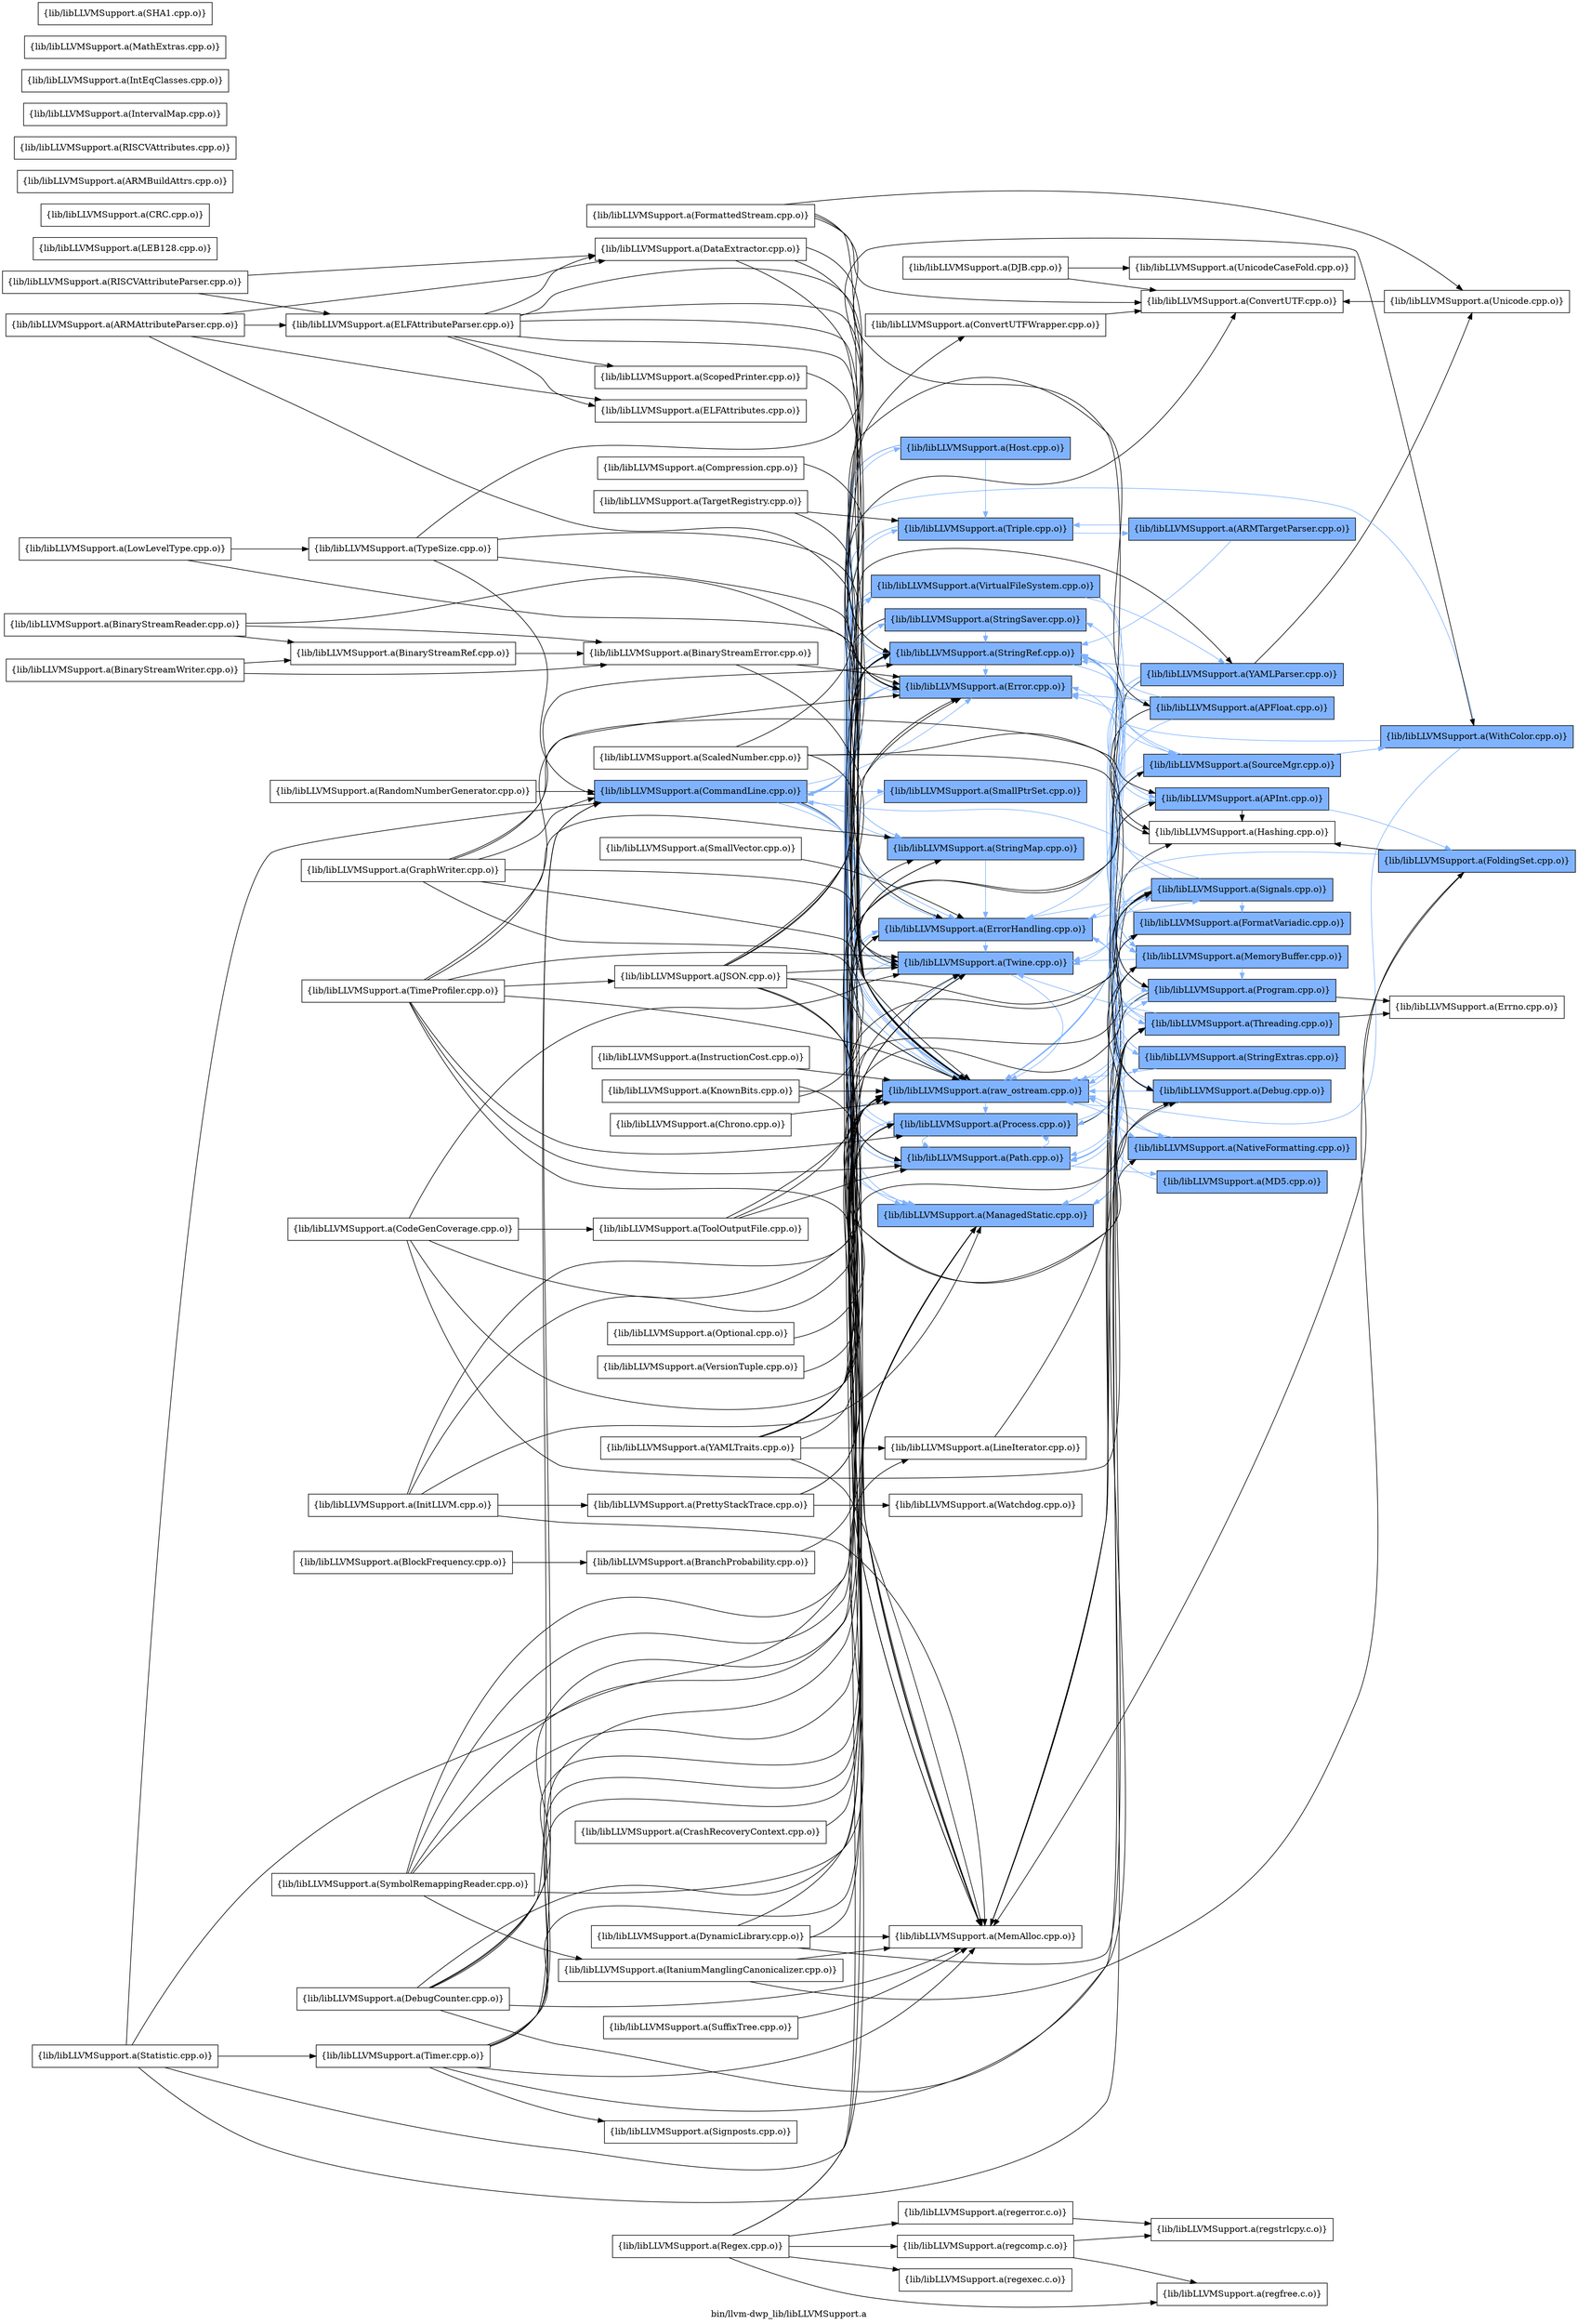 digraph "bin/llvm-dwp_lib/libLLVMSupport.a" {
	label="bin/llvm-dwp_lib/libLLVMSupport.a";
	rankdir=LR;
	{ rank=same; Node0x557914d8a108;  }
	{ rank=same; Node0x557914d8c0e8; Node0x557914d900f8; Node0x557914d8fbf8; Node0x557914d8dad8; Node0x557914d8d3f8; Node0x557914d91728; Node0x557914d7e7b8; Node0x557914d80f18; Node0x557914d912c8; Node0x557914d88c18; Node0x557914d89b68; Node0x557914d8b6e8; Node0x557914d8c1d8; Node0x557914d8ca48; Node0x557914d88588; Node0x557914d89208;  }
	{ rank=same; Node0x557914d8c9a8; Node0x557914d8e348; Node0x557914d86238; Node0x557914d7fca8; Node0x557914d7f118; Node0x557914d83ad8; Node0x557914d8f7e8; Node0x557914d89848; Node0x557914d83358; Node0x557914d91368; Node0x557914d8a8d8; Node0x557914d905a8; Node0x557914d84208; Node0x557914d897f8; Node0x557914d83a38; Node0x557914d7ead8;  }
	{ rank=same; Node0x557914d8a108;  }
	{ rank=same; Node0x557914d8c0e8; Node0x557914d900f8; Node0x557914d8fbf8; Node0x557914d8dad8; Node0x557914d8d3f8; Node0x557914d91728; Node0x557914d7e7b8; Node0x557914d80f18; Node0x557914d912c8; Node0x557914d88c18; Node0x557914d89b68; Node0x557914d8b6e8; Node0x557914d8c1d8; Node0x557914d8ca48; Node0x557914d88588; Node0x557914d89208;  }
	{ rank=same; Node0x557914d8c9a8; Node0x557914d8e348; Node0x557914d86238; Node0x557914d7fca8; Node0x557914d7f118; Node0x557914d83ad8; Node0x557914d8f7e8; Node0x557914d89848; Node0x557914d83358; Node0x557914d91368; Node0x557914d8a8d8; Node0x557914d905a8; Node0x557914d84208; Node0x557914d897f8; Node0x557914d83a38; Node0x557914d7ead8;  }

	Node0x557914d8a108 [shape=record,shape=box,group=1,style=filled,fillcolor="0.600000 0.5 1",label="{lib/libLLVMSupport.a(CommandLine.cpp.o)}"];
	Node0x557914d8a108 -> Node0x557914d8c0e8;
	Node0x557914d8a108 -> Node0x557914d900f8[color="0.600000 0.5 1"];
	Node0x557914d8a108 -> Node0x557914d8fbf8[color="0.600000 0.5 1"];
	Node0x557914d8a108 -> Node0x557914d8dad8[color="0.600000 0.5 1"];
	Node0x557914d8a108 -> Node0x557914d8d3f8;
	Node0x557914d8a108 -> Node0x557914d91728[color="0.600000 0.5 1"];
	Node0x557914d8a108 -> Node0x557914d7e7b8[color="0.600000 0.5 1"];
	Node0x557914d8a108 -> Node0x557914d80f18[color="0.600000 0.5 1"];
	Node0x557914d8a108 -> Node0x557914d912c8[color="0.600000 0.5 1"];
	Node0x557914d8a108 -> Node0x557914d88c18[color="0.600000 0.5 1"];
	Node0x557914d8a108 -> Node0x557914d89b68[color="0.600000 0.5 1"];
	Node0x557914d8a108 -> Node0x557914d8b6e8[color="0.600000 0.5 1"];
	Node0x557914d8a108 -> Node0x557914d8c1d8[color="0.600000 0.5 1"];
	Node0x557914d8a108 -> Node0x557914d8ca48[color="0.600000 0.5 1"];
	Node0x557914d8a108 -> Node0x557914d88588[color="0.600000 0.5 1"];
	Node0x557914d8a108 -> Node0x557914d89208[color="0.600000 0.5 1"];
	Node0x557914d8d6c8 [shape=record,shape=box,group=0,label="{lib/libLLVMSupport.a(DataExtractor.cpp.o)}"];
	Node0x557914d8d6c8 -> Node0x557914d900f8;
	Node0x557914d8d6c8 -> Node0x557914d912c8;
	Node0x557914d8d6c8 -> Node0x557914d8c1d8;
	Node0x557914d900f8 [shape=record,shape=box,group=1,style=filled,fillcolor="0.600000 0.5 1",label="{lib/libLLVMSupport.a(Error.cpp.o)}"];
	Node0x557914d900f8 -> Node0x557914d8fbf8[color="0.600000 0.5 1"];
	Node0x557914d900f8 -> Node0x557914d8dad8[color="0.600000 0.5 1"];
	Node0x557914d900f8 -> Node0x557914d89b68[color="0.600000 0.5 1"];
	Node0x557914d900f8 -> Node0x557914d8c1d8[color="0.600000 0.5 1"];
	Node0x557914d8fbf8 [shape=record,shape=box,group=1,style=filled,fillcolor="0.600000 0.5 1",label="{lib/libLLVMSupport.a(ErrorHandling.cpp.o)}"];
	Node0x557914d8fbf8 -> Node0x557914d8e348[color="0.600000 0.5 1"];
	Node0x557914d8fbf8 -> Node0x557914d89b68[color="0.600000 0.5 1"];
	Node0x557914d8fbf8 -> Node0x557914d8c1d8[color="0.600000 0.5 1"];
	Node0x557914d8fbf8 -> Node0x557914d86238[color="0.600000 0.5 1"];
	Node0x557914d8f1a8 [shape=record,shape=box,group=0,label="{lib/libLLVMSupport.a(InitLLVM.cpp.o)}"];
	Node0x557914d8f1a8 -> Node0x557914d8fbf8;
	Node0x557914d8f1a8 -> Node0x557914d8dad8;
	Node0x557914d8f1a8 -> Node0x557914d8d3f8;
	Node0x557914d8f1a8 -> Node0x557914d8ef78;
	Node0x557914d8f1a8 -> Node0x557914d86238;
	Node0x557914d8d3f8 [shape=record,shape=box,group=0,label="{lib/libLLVMSupport.a(MemAlloc.cpp.o)}"];
	Node0x557914d7e7b8 [shape=record,shape=box,group=1,style=filled,fillcolor="0.600000 0.5 1",label="{lib/libLLVMSupport.a(StringMap.cpp.o)}"];
	Node0x557914d7e7b8 -> Node0x557914d8fbf8[color="0.600000 0.5 1"];
	Node0x557914d912c8 [shape=record,shape=box,group=1,style=filled,fillcolor="0.600000 0.5 1",label="{lib/libLLVMSupport.a(StringRef.cpp.o)}"];
	Node0x557914d912c8 -> Node0x557914d7f118[color="0.600000 0.5 1"];
	Node0x557914d912c8 -> Node0x557914d83ad8[color="0.600000 0.5 1"];
	Node0x557914d912c8 -> Node0x557914d900f8[color="0.600000 0.5 1"];
	Node0x557914d912c8 -> Node0x557914d8f7e8;
	Node0x557914d88538 [shape=record,shape=box,group=0,label="{lib/libLLVMSupport.a(ToolOutputFile.cpp.o)}"];
	Node0x557914d88538 -> Node0x557914d8c1d8;
	Node0x557914d88538 -> Node0x557914d88588;
	Node0x557914d88538 -> Node0x557914d86238;
	Node0x557914d88c18 [shape=record,shape=box,group=1,style=filled,fillcolor="0.600000 0.5 1",label="{lib/libLLVMSupport.a(Triple.cpp.o)}"];
	Node0x557914d88c18 -> Node0x557914d912c8[color="0.600000 0.5 1"];
	Node0x557914d88c18 -> Node0x557914d89848[color="0.600000 0.5 1"];
	Node0x557914d88c18 -> Node0x557914d89b68[color="0.600000 0.5 1"];
	Node0x557914d89b68 [shape=record,shape=box,group=1,style=filled,fillcolor="0.600000 0.5 1",label="{lib/libLLVMSupport.a(Twine.cpp.o)}"];
	Node0x557914d89b68 -> Node0x557914d8c1d8[color="0.600000 0.5 1"];
	Node0x557914d8b878 [shape=record,shape=box,group=1,style=filled,fillcolor="0.600000 0.5 1",label="{lib/libLLVMSupport.a(WithColor.cpp.o)}"];
	Node0x557914d8b878 -> Node0x557914d8a108[color="0.600000 0.5 1"];
	Node0x557914d8b878 -> Node0x557914d900f8[color="0.600000 0.5 1"];
	Node0x557914d8b878 -> Node0x557914d8c1d8[color="0.600000 0.5 1"];
	Node0x557914d8c1d8 [shape=record,shape=box,group=1,style=filled,fillcolor="0.600000 0.5 1",label="{lib/libLLVMSupport.a(raw_ostream.cpp.o)}"];
	Node0x557914d8c1d8 -> Node0x557914d900f8[color="0.600000 0.5 1"];
	Node0x557914d8c1d8 -> Node0x557914d8fbf8[color="0.600000 0.5 1"];
	Node0x557914d8c1d8 -> Node0x557914d905a8[color="0.600000 0.5 1"];
	Node0x557914d8c1d8 -> Node0x557914d84208[color="0.600000 0.5 1"];
	Node0x557914d8c1d8 -> Node0x557914d89b68[color="0.600000 0.5 1"];
	Node0x557914d8c1d8 -> Node0x557914d88588[color="0.600000 0.5 1"];
	Node0x557914d8c1d8 -> Node0x557914d89208[color="0.600000 0.5 1"];
	Node0x557914d8c1d8 -> Node0x557914d897f8[color="0.600000 0.5 1"];
	Node0x557914d88588 [shape=record,shape=box,group=1,style=filled,fillcolor="0.600000 0.5 1",label="{lib/libLLVMSupport.a(Path.cpp.o)}"];
	Node0x557914d88588 -> Node0x557914d900f8[color="0.600000 0.5 1"];
	Node0x557914d88588 -> Node0x557914d83a38[color="0.600000 0.5 1"];
	Node0x557914d88588 -> Node0x557914d912c8[color="0.600000 0.5 1"];
	Node0x557914d88588 -> Node0x557914d89b68[color="0.600000 0.5 1"];
	Node0x557914d88588 -> Node0x557914d89208[color="0.600000 0.5 1"];
	Node0x557914d88588 -> Node0x557914d86238[color="0.600000 0.5 1"];
	Node0x557914d801f8 [shape=record,shape=box,group=0,label="{lib/libLLVMSupport.a(TargetRegistry.cpp.o)}"];
	Node0x557914d801f8 -> Node0x557914d88c18;
	Node0x557914d801f8 -> Node0x557914d8c1d8;
	Node0x557914d7f118 [shape=record,shape=box,group=1,style=filled,fillcolor="0.600000 0.5 1",label="{lib/libLLVMSupport.a(APFloat.cpp.o)}"];
	Node0x557914d7f118 -> Node0x557914d83ad8[color="0.600000 0.5 1"];
	Node0x557914d7f118 -> Node0x557914d900f8[color="0.600000 0.5 1"];
	Node0x557914d7f118 -> Node0x557914d8f7e8;
	Node0x557914d7f118 -> Node0x557914d912c8[color="0.600000 0.5 1"];
	Node0x557914d7f118 -> Node0x557914d8c1d8[color="0.600000 0.5 1"];
	Node0x557914d83ad8 [shape=record,shape=box,group=1,style=filled,fillcolor="0.600000 0.5 1",label="{lib/libLLVMSupport.a(APInt.cpp.o)}"];
	Node0x557914d83ad8 -> Node0x557914d90828[color="0.600000 0.5 1"];
	Node0x557914d83ad8 -> Node0x557914d8f7e8;
	Node0x557914d83ad8 -> Node0x557914d8c1d8[color="0.600000 0.5 1"];
	Node0x557914d8ea28 [shape=record,shape=box,group=0,label="{lib/libLLVMSupport.a(KnownBits.cpp.o)}"];
	Node0x557914d8ea28 -> Node0x557914d83ad8;
	Node0x557914d8ea28 -> Node0x557914d8e348;
	Node0x557914d8ea28 -> Node0x557914d8c1d8;
	Node0x557914d91728 [shape=record,shape=box,group=1,style=filled,fillcolor="0.600000 0.5 1",label="{lib/libLLVMSupport.a(SmallPtrSet.cpp.o)}"];
	Node0x557914d91728 -> Node0x557914d8fbf8[color="0.600000 0.5 1"];
	Node0x557914d7ead8 [shape=record,shape=box,group=1,style=filled,fillcolor="0.600000 0.5 1",label="{lib/libLLVMSupport.a(StringExtras.cpp.o)}"];
	Node0x557914d7ead8 -> Node0x557914d912c8[color="0.600000 0.5 1"];
	Node0x557914d7ead8 -> Node0x557914d8c1d8[color="0.600000 0.5 1"];
	Node0x557914d8a7e8 [shape=record,shape=box,group=0,label="{lib/libLLVMSupport.a(TypeSize.cpp.o)}"];
	Node0x557914d8a7e8 -> Node0x557914d8a108;
	Node0x557914d8a7e8 -> Node0x557914d8fbf8;
	Node0x557914d8a7e8 -> Node0x557914d8b878;
	Node0x557914d8a7e8 -> Node0x557914d8c1d8;
	Node0x557914d8e348 [shape=record,shape=box,group=1,style=filled,fillcolor="0.600000 0.5 1",label="{lib/libLLVMSupport.a(Debug.cpp.o)}"];
	Node0x557914d8e348 -> Node0x557914d8dad8[color="0.600000 0.5 1"];
	Node0x557914d8e348 -> Node0x557914d8c1d8[color="0.600000 0.5 1"];
	Node0x557914d8dad8 [shape=record,shape=box,group=1,style=filled,fillcolor="0.600000 0.5 1",label="{lib/libLLVMSupport.a(ManagedStatic.cpp.o)}"];
	Node0x557914d8dad8 -> Node0x557914d7fca8[color="0.600000 0.5 1"];
	Node0x557914d89c58 [shape=record,shape=box,group=0,label="{lib/libLLVMSupport.a(BranchProbability.cpp.o)}"];
	Node0x557914d89c58 -> Node0x557914d8c1d8;
	Node0x557914d8a388 [shape=record,shape=box,group=0,label="{lib/libLLVMSupport.a(CodeGenCoverage.cpp.o)}"];
	Node0x557914d8a388 -> Node0x557914d88538;
	Node0x557914d8a388 -> Node0x557914d89b68;
	Node0x557914d8a388 -> Node0x557914d8c1d8;
	Node0x557914d8a388 -> Node0x557914d89208;
	Node0x557914d8a388 -> Node0x557914d7fca8;
	Node0x557914d8fdd8 [shape=record,shape=box,group=0,label="{lib/libLLVMSupport.a(GraphWriter.cpp.o)}"];
	Node0x557914d8fdd8 -> Node0x557914d8a108;
	Node0x557914d8fdd8 -> Node0x557914d912c8;
	Node0x557914d8fdd8 -> Node0x557914d89b68;
	Node0x557914d8fdd8 -> Node0x557914d8c1d8;
	Node0x557914d8fdd8 -> Node0x557914d88588;
	Node0x557914d8fdd8 -> Node0x557914d897f8;
	Node0x557914d8bdc8 [shape=record,shape=box,group=0,label="{lib/libLLVMSupport.a(DynamicLibrary.cpp.o)}"];
	Node0x557914d8bdc8 -> Node0x557914d8dad8;
	Node0x557914d8bdc8 -> Node0x557914d8d3f8;
	Node0x557914d8bdc8 -> Node0x557914d7e7b8;
	Node0x557914d8bdc8 -> Node0x557914d7fca8;
	Node0x557914d8f7e8 [shape=record,shape=box,group=0,label="{lib/libLLVMSupport.a(Hashing.cpp.o)}"];
	Node0x557914d83a38 [shape=record,shape=box,group=1,style=filled,fillcolor="0.600000 0.5 1",label="{lib/libLLVMSupport.a(MD5.cpp.o)}"];
	Node0x557914d83a38 -> Node0x557914d8c1d8[color="0.600000 0.5 1"];
	Node0x557914d91a48 [shape=record,shape=box,group=0,label="{lib/libLLVMSupport.a(Timer.cpp.o)}"];
	Node0x557914d91a48 -> Node0x557914d8a108;
	Node0x557914d91a48 -> Node0x557914d8dad8;
	Node0x557914d91a48 -> Node0x557914d8d3f8;
	Node0x557914d91a48 -> Node0x557914d7e7b8;
	Node0x557914d91a48 -> Node0x557914d88308;
	Node0x557914d91a48 -> Node0x557914d8c1d8;
	Node0x557914d91a48 -> Node0x557914d89208;
	Node0x557914d91a48 -> Node0x557914d7fca8;
	Node0x557914d83358 [shape=record,shape=box,group=1,style=filled,fillcolor="0.600000 0.5 1",label="{lib/libLLVMSupport.a(MemoryBuffer.cpp.o)}"];
	Node0x557914d83358 -> Node0x557914d900f8[color="0.600000 0.5 1"];
	Node0x557914d83358 -> Node0x557914d89b68[color="0.600000 0.5 1"];
	Node0x557914d83358 -> Node0x557914d88588[color="0.600000 0.5 1"];
	Node0x557914d83358 -> Node0x557914d89208[color="0.600000 0.5 1"];
	Node0x557914d83358 -> Node0x557914d897f8[color="0.600000 0.5 1"];
	Node0x557914d91368 [shape=record,shape=box,group=1,style=filled,fillcolor="0.600000 0.5 1",label="{lib/libLLVMSupport.a(SourceMgr.cpp.o)}"];
	Node0x557914d91368 -> Node0x557914d83358[color="0.600000 0.5 1"];
	Node0x557914d91368 -> Node0x557914d912c8[color="0.600000 0.5 1"];
	Node0x557914d91368 -> Node0x557914d89b68[color="0.600000 0.5 1"];
	Node0x557914d91368 -> Node0x557914d8b878[color="0.600000 0.5 1"];
	Node0x557914d91368 -> Node0x557914d8c1d8[color="0.600000 0.5 1"];
	Node0x557914d91368 -> Node0x557914d88588[color="0.600000 0.5 1"];
	Node0x557914d90828 [shape=record,shape=box,group=1,style=filled,fillcolor="0.600000 0.5 1",label="{lib/libLLVMSupport.a(FoldingSet.cpp.o)}"];
	Node0x557914d90828 -> Node0x557914d8fbf8[color="0.600000 0.5 1"];
	Node0x557914d90828 -> Node0x557914d8f7e8;
	Node0x557914d90828 -> Node0x557914d8d3f8;
	Node0x557914d8e2f8 [shape=record,shape=box,group=0,label="{lib/libLLVMSupport.a(LEB128.cpp.o)}"];
	Node0x557914d8db28 [shape=record,shape=box,group=0,label="{lib/libLLVMSupport.a(DJB.cpp.o)}"];
	Node0x557914d8db28 -> Node0x557914d8c9a8;
	Node0x557914d8db28 -> Node0x557914d8aa68;
	Node0x557914d86af8 [shape=record,shape=box,group=0,label="{lib/libLLVMSupport.a(BinaryStreamWriter.cpp.o)}"];
	Node0x557914d86af8 -> Node0x557914d87728;
	Node0x557914d86af8 -> Node0x557914d85dd8;
	Node0x557914d905a8 [shape=record,shape=box,group=1,style=filled,fillcolor="0.600000 0.5 1",label="{lib/libLLVMSupport.a(FormatVariadic.cpp.o)}"];
	Node0x557914d905a8 -> Node0x557914d912c8[color="0.600000 0.5 1"];
	Node0x557914d84208 [shape=record,shape=box,group=1,style=filled,fillcolor="0.600000 0.5 1",label="{lib/libLLVMSupport.a(NativeFormatting.cpp.o)}"];
	Node0x557914d84208 -> Node0x557914d8c1d8[color="0.600000 0.5 1"];
	Node0x557914d900a8 [shape=record,shape=box,group=0,label="{lib/libLLVMSupport.a(ScopedPrinter.cpp.o)}"];
	Node0x557914d900a8 -> Node0x557914d8c1d8;
	Node0x557914d8f338 [shape=record,shape=box,group=0,label="{lib/libLLVMSupport.a(Optional.cpp.o)}"];
	Node0x557914d8f338 -> Node0x557914d8c1d8;
	Node0x557914d88998 [shape=record,shape=box,group=0,label="{lib/libLLVMSupport.a(Compression.cpp.o)}"];
	Node0x557914d88998 -> Node0x557914d900f8;
	Node0x557914d86238 [shape=record,shape=box,group=1,style=filled,fillcolor="0.600000 0.5 1",label="{lib/libLLVMSupport.a(Signals.cpp.o)}"];
	Node0x557914d86238 -> Node0x557914d8a108[color="0.600000 0.5 1"];
	Node0x557914d86238 -> Node0x557914d8fbf8[color="0.600000 0.5 1"];
	Node0x557914d86238 -> Node0x557914d905a8[color="0.600000 0.5 1"];
	Node0x557914d86238 -> Node0x557914d8dad8[color="0.600000 0.5 1"];
	Node0x557914d86238 -> Node0x557914d8d3f8;
	Node0x557914d86238 -> Node0x557914d83358[color="0.600000 0.5 1"];
	Node0x557914d86238 -> Node0x557914d84208[color="0.600000 0.5 1"];
	Node0x557914d86238 -> Node0x557914d912c8[color="0.600000 0.5 1"];
	Node0x557914d86238 -> Node0x557914d89b68[color="0.600000 0.5 1"];
	Node0x557914d86238 -> Node0x557914d8c1d8[color="0.600000 0.5 1"];
	Node0x557914d86238 -> Node0x557914d88588[color="0.600000 0.5 1"];
	Node0x557914d86238 -> Node0x557914d897f8[color="0.600000 0.5 1"];
	Node0x557914d86238 -> Node0x557914d7fca8[color="0.600000 0.5 1"];
	Node0x557914d8c778 [shape=record,shape=box,group=0,label="{lib/libLLVMSupport.a(CRC.cpp.o)}"];
	Node0x557914d8ca48 [shape=record,shape=box,group=1,style=filled,fillcolor="0.600000 0.5 1",label="{lib/libLLVMSupport.a(Host.cpp.o)}"];
	Node0x557914d8ca48 -> Node0x557914d8d3f8;
	Node0x557914d8ca48 -> Node0x557914d7e7b8[color="0.600000 0.5 1"];
	Node0x557914d8ca48 -> Node0x557914d912c8[color="0.600000 0.5 1"];
	Node0x557914d8ca48 -> Node0x557914d88c18[color="0.600000 0.5 1"];
	Node0x557914d8ca48 -> Node0x557914d8c1d8[color="0.600000 0.5 1"];
	Node0x557914d80f18 [shape=record,shape=box,group=1,style=filled,fillcolor="0.600000 0.5 1",label="{lib/libLLVMSupport.a(StringSaver.cpp.o)}"];
	Node0x557914d80f18 -> Node0x557914d8d3f8;
	Node0x557914d80f18 -> Node0x557914d912c8[color="0.600000 0.5 1"];
	Node0x557914d86ff8 [shape=record,shape=box,group=0,label="{lib/libLLVMSupport.a(ARMBuildAttrs.cpp.o)}"];
	Node0x557914d8e7a8 [shape=record,shape=box,group=0,label="{lib/libLLVMSupport.a(ELFAttributeParser.cpp.o)}"];
	Node0x557914d8e7a8 -> Node0x557914d8d6c8;
	Node0x557914d8e7a8 -> Node0x557914d8f3d8;
	Node0x557914d8e7a8 -> Node0x557914d900f8;
	Node0x557914d8e7a8 -> Node0x557914d900a8;
	Node0x557914d8e7a8 -> Node0x557914d912c8;
	Node0x557914d8e7a8 -> Node0x557914d89b68;
	Node0x557914d8e7a8 -> Node0x557914d8c1d8;
	Node0x557914d903c8 [shape=record,shape=box,group=0,label="{lib/libLLVMSupport.a(RISCVAttributes.cpp.o)}"];
	Node0x557914d85bf8 [shape=record,shape=box,group=0,label="{lib/libLLVMSupport.a(BinaryStreamReader.cpp.o)}"];
	Node0x557914d85bf8 -> Node0x557914d87728;
	Node0x557914d85bf8 -> Node0x557914d85dd8;
	Node0x557914d85bf8 -> Node0x557914d900f8;
	Node0x557914d87728 [shape=record,shape=box,group=0,label="{lib/libLLVMSupport.a(BinaryStreamError.cpp.o)}"];
	Node0x557914d87728 -> Node0x557914d900f8;
	Node0x557914d87728 -> Node0x557914d8c1d8;
	Node0x557914d85dd8 [shape=record,shape=box,group=0,label="{lib/libLLVMSupport.a(BinaryStreamRef.cpp.o)}"];
	Node0x557914d85dd8 -> Node0x557914d87728;
	Node0x557914d877c8 [shape=record,shape=box,group=0,label="{lib/libLLVMSupport.a(ARMAttributeParser.cpp.o)}"];
	Node0x557914d877c8 -> Node0x557914d8d6c8;
	Node0x557914d877c8 -> Node0x557914d8e7a8;
	Node0x557914d877c8 -> Node0x557914d8f3d8;
	Node0x557914d877c8 -> Node0x557914d8c1d8;
	Node0x557914d8f3d8 [shape=record,shape=box,group=0,label="{lib/libLLVMSupport.a(ELFAttributes.cpp.o)}"];
	Node0x557914d89208 [shape=record,shape=box,group=1,style=filled,fillcolor="0.600000 0.5 1",label="{lib/libLLVMSupport.a(Process.cpp.o)}"];
	Node0x557914d89208 -> Node0x557914d900f8[color="0.600000 0.5 1"];
	Node0x557914d89208 -> Node0x557914d8f7e8;
	Node0x557914d89208 -> Node0x557914d8dad8[color="0.600000 0.5 1"];
	Node0x557914d89208 -> Node0x557914d7ead8[color="0.600000 0.5 1"];
	Node0x557914d89208 -> Node0x557914d88588[color="0.600000 0.5 1"];
	Node0x557914d7fca8 [shape=record,shape=box,group=1,style=filled,fillcolor="0.600000 0.5 1",label="{lib/libLLVMSupport.a(Threading.cpp.o)}"];
	Node0x557914d7fca8 -> Node0x557914d8fbf8[color="0.600000 0.5 1"];
	Node0x557914d7fca8 -> Node0x557914d8d3f8;
	Node0x557914d7fca8 -> Node0x557914d912c8[color="0.600000 0.5 1"];
	Node0x557914d7fca8 -> Node0x557914d89b68[color="0.600000 0.5 1"];
	Node0x557914d7fca8 -> Node0x557914d8a518;
	Node0x557914d8c0e8 [shape=record,shape=box,group=0,label="{lib/libLLVMSupport.a(ConvertUTFWrapper.cpp.o)}"];
	Node0x557914d8c0e8 -> Node0x557914d8c9a8;
	Node0x557914d8b6e8 [shape=record,shape=box,group=1,style=filled,fillcolor="0.600000 0.5 1",label="{lib/libLLVMSupport.a(VirtualFileSystem.cpp.o)}"];
	Node0x557914d8b6e8 -> Node0x557914d900f8[color="0.600000 0.5 1"];
	Node0x557914d8b6e8 -> Node0x557914d8d3f8;
	Node0x557914d8b6e8 -> Node0x557914d83358[color="0.600000 0.5 1"];
	Node0x557914d8b6e8 -> Node0x557914d91368[color="0.600000 0.5 1"];
	Node0x557914d8b6e8 -> Node0x557914d7e7b8[color="0.600000 0.5 1"];
	Node0x557914d8b6e8 -> Node0x557914d912c8[color="0.600000 0.5 1"];
	Node0x557914d8b6e8 -> Node0x557914d89b68[color="0.600000 0.5 1"];
	Node0x557914d8b6e8 -> Node0x557914d8a8d8[color="0.600000 0.5 1"];
	Node0x557914d8b6e8 -> Node0x557914d8c1d8[color="0.600000 0.5 1"];
	Node0x557914d8b6e8 -> Node0x557914d88588[color="0.600000 0.5 1"];
	Node0x557914d8c9a8 [shape=record,shape=box,group=0,label="{lib/libLLVMSupport.a(ConvertUTF.cpp.o)}"];
	Node0x557914d8aa68 [shape=record,shape=box,group=0,label="{lib/libLLVMSupport.a(UnicodeCaseFold.cpp.o)}"];
	Node0x557914d897f8 [shape=record,shape=box,group=1,style=filled,fillcolor="0.600000 0.5 1",label="{lib/libLLVMSupport.a(Program.cpp.o)}"];
	Node0x557914d897f8 -> Node0x557914d8d3f8;
	Node0x557914d897f8 -> Node0x557914d7ead8[color="0.600000 0.5 1"];
	Node0x557914d897f8 -> Node0x557914d80f18[color="0.600000 0.5 1"];
	Node0x557914d897f8 -> Node0x557914d912c8[color="0.600000 0.5 1"];
	Node0x557914d897f8 -> Node0x557914d8c1d8[color="0.600000 0.5 1"];
	Node0x557914d897f8 -> Node0x557914d88588[color="0.600000 0.5 1"];
	Node0x557914d897f8 -> Node0x557914d8a518;
	Node0x557914d8ef78 [shape=record,shape=box,group=0,label="{lib/libLLVMSupport.a(PrettyStackTrace.cpp.o)}"];
	Node0x557914d8ef78 -> Node0x557914d8c1d8;
	Node0x557914d8ef78 -> Node0x557914d86238;
	Node0x557914d8ef78 -> Node0x557914d7f028;
	Node0x557914d7f028 [shape=record,shape=box,group=0,label="{lib/libLLVMSupport.a(Watchdog.cpp.o)}"];
	Node0x557914d90918 [shape=record,shape=box,group=0,label="{lib/libLLVMSupport.a(RISCVAttributeParser.cpp.o)}"];
	Node0x557914d90918 -> Node0x557914d8d6c8;
	Node0x557914d90918 -> Node0x557914d8e7a8;
	Node0x557914d90fa8 [shape=record,shape=box,group=0,label="{lib/libLLVMSupport.a(SmallVector.cpp.o)}"];
	Node0x557914d90fa8 -> Node0x557914d8fbf8;
	Node0x557914d88308 [shape=record,shape=box,group=0,label="{lib/libLLVMSupport.a(Signposts.cpp.o)}"];
	Node0x557914d89848 [shape=record,shape=box,group=1,style=filled,fillcolor="0.600000 0.5 1",label="{lib/libLLVMSupport.a(ARMTargetParser.cpp.o)}"];
	Node0x557914d89848 -> Node0x557914d912c8[color="0.600000 0.5 1"];
	Node0x557914d89848 -> Node0x557914d88c18[color="0.600000 0.5 1"];
	Node0x557914d8a8d8 [shape=record,shape=box,group=1,style=filled,fillcolor="0.600000 0.5 1",label="{lib/libLLVMSupport.a(YAMLParser.cpp.o)}"];
	Node0x557914d8a8d8 -> Node0x557914d8fbf8[color="0.600000 0.5 1"];
	Node0x557914d8a8d8 -> Node0x557914d8d3f8;
	Node0x557914d8a8d8 -> Node0x557914d83358[color="0.600000 0.5 1"];
	Node0x557914d8a8d8 -> Node0x557914d91368[color="0.600000 0.5 1"];
	Node0x557914d8a8d8 -> Node0x557914d912c8[color="0.600000 0.5 1"];
	Node0x557914d8a8d8 -> Node0x557914d8b4b8;
	Node0x557914d8a8d8 -> Node0x557914d8c1d8[color="0.600000 0.5 1"];
	Node0x557914d8b4b8 [shape=record,shape=box,group=0,label="{lib/libLLVMSupport.a(Unicode.cpp.o)}"];
	Node0x557914d8b4b8 -> Node0x557914d8c9a8;
	Node0x557914d88d08 [shape=record,shape=box,group=0,label="{lib/libLLVMSupport.a(CrashRecoveryContext.cpp.o)}"];
	Node0x557914d88d08 -> Node0x557914d8dad8;
	Node0x557914d8a518 [shape=record,shape=box,group=0,label="{lib/libLLVMSupport.a(Errno.cpp.o)}"];
	Node0x557914d81b48 [shape=record,shape=box,group=0,label="{lib/libLLVMSupport.a(LowLevelType.cpp.o)}"];
	Node0x557914d81b48 -> Node0x557914d8a7e8;
	Node0x557914d81b48 -> Node0x557914d8c1d8;
	Node0x557914d91b38 [shape=record,shape=box,group=0,label="{lib/libLLVMSupport.a(BlockFrequency.cpp.o)}"];
	Node0x557914d91b38 -> Node0x557914d89c58;
	Node0x557914d8e488 [shape=record,shape=box,group=0,label="{lib/libLLVMSupport.a(IntervalMap.cpp.o)}"];
	Node0x557914d80a18 [shape=record,shape=box,group=0,label="{lib/libLLVMSupport.a(IntEqClasses.cpp.o)}"];
	Node0x557914d859c8 [shape=record,shape=box,group=0,label="{lib/libLLVMSupport.a(MathExtras.cpp.o)}"];
	Node0x557914d7e1c8 [shape=record,shape=box,group=0,label="{lib/libLLVMSupport.a(FormattedStream.cpp.o)}"];
	Node0x557914d7e1c8 -> Node0x557914d8c9a8;
	Node0x557914d7e1c8 -> Node0x557914d8e348;
	Node0x557914d7e1c8 -> Node0x557914d8b4b8;
	Node0x557914d7e1c8 -> Node0x557914d8c1d8;
	Node0x557914d864b8 [shape=record,shape=box,group=0,label="{lib/libLLVMSupport.a(ScaledNumber.cpp.o)}"];
	Node0x557914d864b8 -> Node0x557914d7f118;
	Node0x557914d864b8 -> Node0x557914d83ad8;
	Node0x557914d864b8 -> Node0x557914d8e348;
	Node0x557914d864b8 -> Node0x557914d8c1d8;
	Node0x557914d88ee8 [shape=record,shape=box,group=0,label="{lib/libLLVMSupport.a(YAMLTraits.cpp.o)}"];
	Node0x557914d88ee8 -> Node0x557914d8fbf8;
	Node0x557914d88ee8 -> Node0x557914d8d3f8;
	Node0x557914d88ee8 -> Node0x557914d83358;
	Node0x557914d88ee8 -> Node0x557914d91368;
	Node0x557914d88ee8 -> Node0x557914d7e7b8;
	Node0x557914d88ee8 -> Node0x557914d912c8;
	Node0x557914d88ee8 -> Node0x557914d89b68;
	Node0x557914d88ee8 -> Node0x557914d8a8d8;
	Node0x557914d88ee8 -> Node0x557914d8c1d8;
	Node0x557914d88ee8 -> Node0x557914d887b8;
	Node0x557914d887b8 [shape=record,shape=box,group=0,label="{lib/libLLVMSupport.a(LineIterator.cpp.o)}"];
	Node0x557914d887b8 -> Node0x557914d83358;
	Node0x557914d91f98 [shape=record,shape=box,group=0,label="{lib/libLLVMSupport.a(VersionTuple.cpp.o)}"];
	Node0x557914d91f98 -> Node0x557914d8c1d8;
	Node0x557914d7e6c8 [shape=record,shape=box,group=0,label="{lib/libLLVMSupport.a(DebugCounter.cpp.o)}"];
	Node0x557914d7e6c8 -> Node0x557914d8a108;
	Node0x557914d7e6c8 -> Node0x557914d8e348;
	Node0x557914d7e6c8 -> Node0x557914d8dad8;
	Node0x557914d7e6c8 -> Node0x557914d8d3f8;
	Node0x557914d7e6c8 -> Node0x557914d912c8;
	Node0x557914d7e6c8 -> Node0x557914d8c1d8;
	Node0x557914d815a8 [shape=record,shape=box,group=0,label="{lib/libLLVMSupport.a(SuffixTree.cpp.o)}"];
	Node0x557914d815a8 -> Node0x557914d8d3f8;
	Node0x557914d8c728 [shape=record,shape=box,group=0,label="{lib/libLLVMSupport.a(JSON.cpp.o)}"];
	Node0x557914d8c728 -> Node0x557914d8c9a8;
	Node0x557914d8c728 -> Node0x557914d900f8;
	Node0x557914d8c728 -> Node0x557914d905a8;
	Node0x557914d8c728 -> Node0x557914d8d3f8;
	Node0x557914d8c728 -> Node0x557914d84208;
	Node0x557914d8c728 -> Node0x557914d912c8;
	Node0x557914d8c728 -> Node0x557914d89b68;
	Node0x557914d8c728 -> Node0x557914d8c1d8;
	Node0x557914d82318 [shape=record,shape=box,group=0,label="{lib/libLLVMSupport.a(Regex.cpp.o)}"];
	Node0x557914d82318 -> Node0x557914d912c8;
	Node0x557914d82318 -> Node0x557914d89b68;
	Node0x557914d82318 -> Node0x557914d82ef8;
	Node0x557914d82318 -> Node0x557914d8e258;
	Node0x557914d82318 -> Node0x557914d8db78;
	Node0x557914d82318 -> Node0x557914d837b8;
	Node0x557914d82ef8 [shape=record,shape=box,group=0,label="{lib/libLLVMSupport.a(regcomp.c.o)}"];
	Node0x557914d82ef8 -> Node0x557914d8da88;
	Node0x557914d82ef8 -> Node0x557914d8e258;
	Node0x557914d8e258 [shape=record,shape=box,group=0,label="{lib/libLLVMSupport.a(regfree.c.o)}"];
	Node0x557914d8db78 [shape=record,shape=box,group=0,label="{lib/libLLVMSupport.a(regerror.c.o)}"];
	Node0x557914d8db78 -> Node0x557914d8da88;
	Node0x557914d837b8 [shape=record,shape=box,group=0,label="{lib/libLLVMSupport.a(regexec.c.o)}"];
	Node0x557914d8da88 [shape=record,shape=box,group=0,label="{lib/libLLVMSupport.a(regstrlcpy.c.o)}"];
	Node0x557914d84f78 [shape=record,shape=box,group=0,label="{lib/libLLVMSupport.a(TimeProfiler.cpp.o)}"];
	Node0x557914d84f78 -> Node0x557914d900f8;
	Node0x557914d84f78 -> Node0x557914d8d3f8;
	Node0x557914d84f78 -> Node0x557914d7e7b8;
	Node0x557914d84f78 -> Node0x557914d89b68;
	Node0x557914d84f78 -> Node0x557914d8c1d8;
	Node0x557914d84f78 -> Node0x557914d88588;
	Node0x557914d84f78 -> Node0x557914d89208;
	Node0x557914d84f78 -> Node0x557914d8c728;
	Node0x557914d86f58 [shape=record,shape=box,group=0,label="{lib/libLLVMSupport.a(SHA1.cpp.o)}"];
	Node0x557914d8e9d8 [shape=record,shape=box,group=0,label="{lib/libLLVMSupport.a(ItaniumManglingCanonicalizer.cpp.o)}"];
	Node0x557914d8e9d8 -> Node0x557914d90828;
	Node0x557914d8e9d8 -> Node0x557914d8d3f8;
	Node0x557914d8ea78 [shape=record,shape=box,group=0,label="{lib/libLLVMSupport.a(SymbolRemappingReader.cpp.o)}"];
	Node0x557914d8ea78 -> Node0x557914d900f8;
	Node0x557914d8ea78 -> Node0x557914d912c8;
	Node0x557914d8ea78 -> Node0x557914d89b68;
	Node0x557914d8ea78 -> Node0x557914d8c1d8;
	Node0x557914d8ea78 -> Node0x557914d887b8;
	Node0x557914d8ea78 -> Node0x557914d8e9d8;
	Node0x557914d830d8 [shape=record,shape=box,group=0,label="{lib/libLLVMSupport.a(InstructionCost.cpp.o)}"];
	Node0x557914d830d8 -> Node0x557914d8c1d8;
	Node0x557914d8df38 [shape=record,shape=box,group=0,label="{lib/libLLVMSupport.a(Chrono.cpp.o)}"];
	Node0x557914d8df38 -> Node0x557914d8c1d8;
	Node0x557914d90a08 [shape=record,shape=box,group=0,label="{lib/libLLVMSupport.a(RandomNumberGenerator.cpp.o)}"];
	Node0x557914d90a08 -> Node0x557914d8a108;
	Node0x557914d7e358 [shape=record,shape=box,group=0,label="{lib/libLLVMSupport.a(Statistic.cpp.o)}"];
	Node0x557914d7e358 -> Node0x557914d8a108;
	Node0x557914d7e358 -> Node0x557914d8dad8;
	Node0x557914d7e358 -> Node0x557914d91a48;
	Node0x557914d7e358 -> Node0x557914d8c1d8;
	Node0x557914d7e358 -> Node0x557914d7fca8;
}
